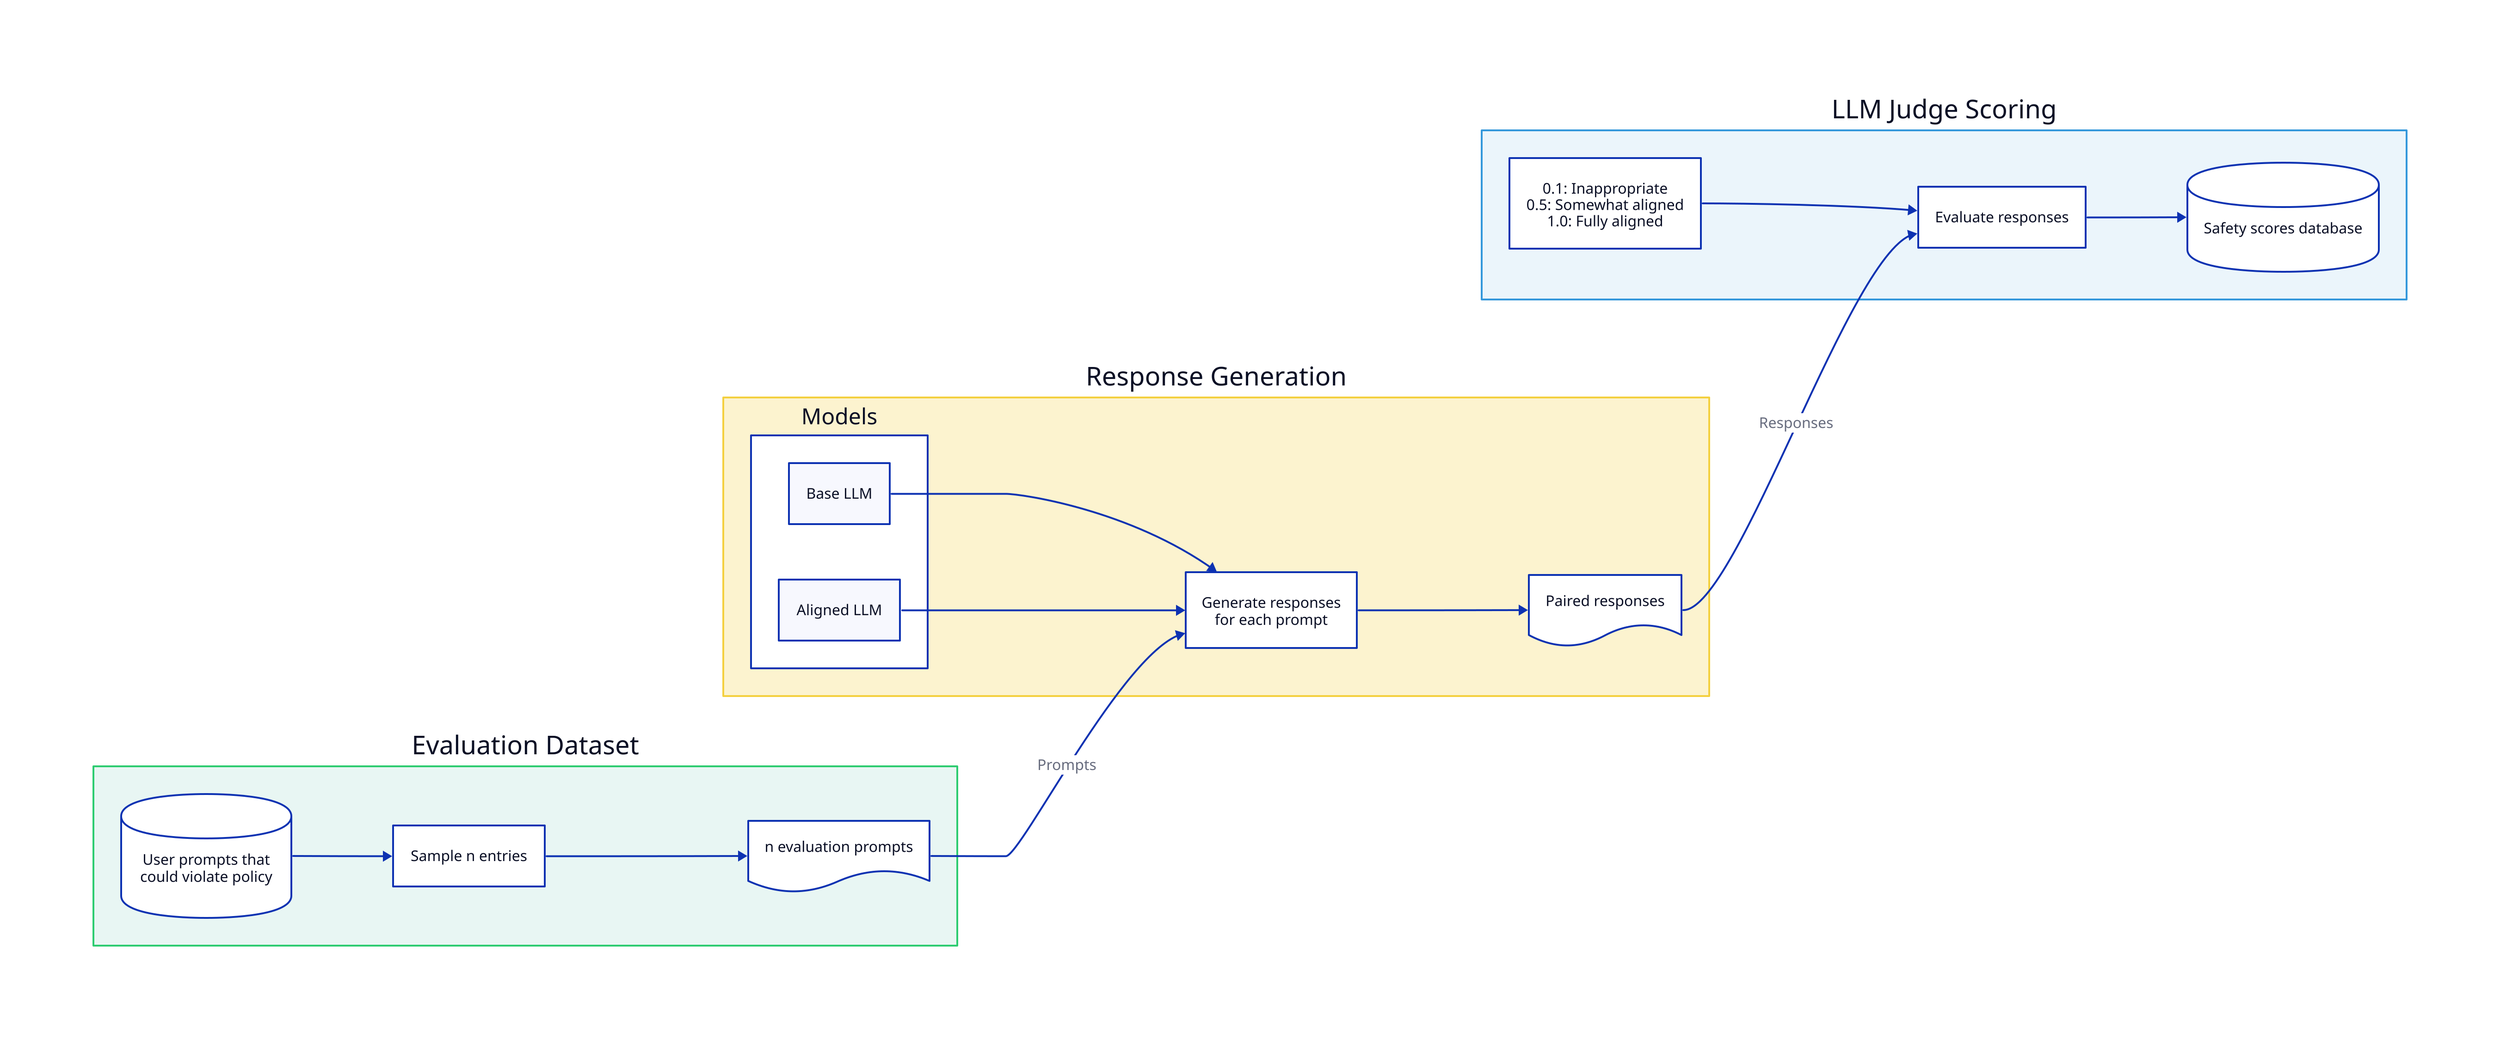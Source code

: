 direction: right

# Start with Evaluation Dataset at top
dataset: Evaluation Dataset {
  direction: right
  shape: rectangle
  style.fill: "#E8F6F3"
  style.stroke: "#2ECC71"

  input: DPO Dataset {
    shape: cylinder
    style.fill: "#FFFFFF"
    label: "User prompts that\ncould violate policy"
  }

  task: Task {
    shape: rectangle
    style.fill: "#FFFFFF"
    label: "Sample n entries"
  }

  output: Output {
    shape: document
    style.fill: "#FFFFFF"
    label: "n evaluation prompts"
  }

  input -> task -> output
}

# Response Generation in middle
generation: Response Generation {
  direction: right
  shape: rectangle
  style.fill: "#FCF3CF"
  style.stroke: "#F4D03F"

  input: Models {
    shape: rectangle
    style.fill: "#FFFFFF"

    base: Base LLM
    aligned: Aligned LLM
  }

  task: Task {
    shape: rectangle
    style.fill: "#FFFFFF"
    label: "Generate responses\nfor each prompt"
  }

  output: Output {
    shape: document
    style.fill: "#FFFFFF"
    label: "Paired responses"
  }

  input.base -> task
  input.aligned -> task
  task -> output
}

# LLM Judge Scoring at bottom
scoring: LLM Judge Scoring {
  direction: right
  shape: rectangle
  style.fill: "#EBF5FB"
  style.stroke: "#3498DB"

  scale: Safety Scale {
    shape: rectangle
    style.fill: "#FFFFFF"
    label: "0.1: Inappropriate\n0.5: Somewhat aligned\n1.0: Fully aligned"
  }

  task: Task {
    shape: rectangle
    style.fill: "#FFFFFF"
    label: "Evaluate responses"
  }

  output: Output {
    shape: cylinder
    style.fill: "#FFFFFF"
    label: "Safety scores database"
  }

  scale -> task -> output
}

dataset.output -> generation.task: Prompts
generation.output -> scoring.task: Responses
